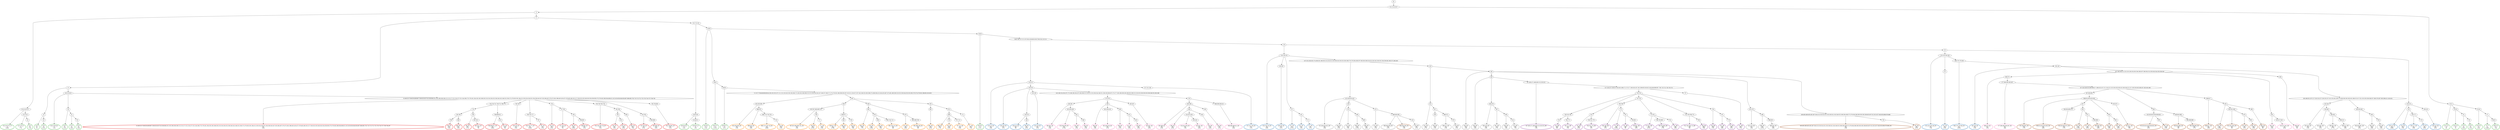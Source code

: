 digraph T {
	{
		rank=same
		376 [penwidth=3,colorscheme=set19,color=3,label="9;14;19;23;27_P\nP\n0.89%"]
		374 [penwidth=3,colorscheme=set19,color=3,label="31;37;42_P\nP\n7.7%"]
		372 [penwidth=3,colorscheme=set19,color=3,label="54_P\nP\n7.2%"]
		368 [penwidth=3,colorscheme=set19,color=3,label="16_P\nP\n1%"]
		366 [penwidth=3,colorscheme=set19,color=3,label="30_P\nP\n6.5%"]
		364 [penwidth=3,colorscheme=set19,color=3,label="18;22;26;29_P\nP\n2.3%"]
		362 [penwidth=3,colorscheme=set19,color=3,label="36_P\nP\n4.3%"]
		360 [penwidth=3,colorscheme=set19,color=3,label="53_P\nP\n3.8%"]
		358 [penwidth=3,colorscheme=set19,color=3,label="58_P\nP\n5.8%"]
		355 [penwidth=3,colorscheme=set19,color=3,label="28;35;40_P\nP\n4.3%"]
		353 [penwidth=3,colorscheme=set19,color=3,label="45;48;51_P\nP\n10%"]
		351 [penwidth=3,colorscheme=set19,color=3,label="34;39_P\nP\n0.4%"]
		349 [penwidth=3,colorscheme=set19,color=3,label="44;61_P\nP\n0.53%"]
		347 [penwidth=3,colorscheme=set19,color=3,label="63;65_P\nP\n6.2%"]
		345 [penwidth=3,colorscheme=set19,color=3,label="50;56_P\nP\n8.7%"]
		343 [penwidth=3,colorscheme=set19,color=3,label="10;12_P\nP\n4%"]
		341 [penwidth=3,colorscheme=set19,color=3,label="20;24_P\nP\n1%"]
		339 [penwidth=3,colorscheme=set19,color=3,label="33_P\nP\n6.8%"]
		337 [penwidth=3,colorscheme=set19,color=3,label="38_P\nP\n5.5%"]
		335 [penwidth=3,colorscheme=set19,color=3,label="32;43_P\nP\n4.9%"]
		333 [penwidth=3,colorscheme=set19,color=3,label="47_P\nP\n0.48%"]
		331 [penwidth=3,colorscheme=set19,color=3,label="49;55_P\nP\n7.6%"]
		328 [penwidth=3,colorscheme=set19,color=2,label="116;123_M1\nM1\n2.6%"]
		326 [penwidth=3,colorscheme=set19,color=2,label="129;130_M1\nM1\n3.1%"]
		324 [penwidth=3,colorscheme=set19,color=2,label="138;155_M1\nM1\n9%"]
		322 [penwidth=3,colorscheme=set19,color=2,label="168_M1\nM1\n8.5%"]
		320 [penwidth=3,colorscheme=set19,color=2,label="153;159_M1\nM1\n5.3%"]
		318 [penwidth=3,colorscheme=set19,color=2,label="137;141;148_M1\nM1\n5.1%"]
		315 [penwidth=3,colorscheme=set19,color=2,label="120;126;134_M1\nM1\n6.8%"]
		313 [penwidth=3,colorscheme=set19,color=2,label="136;163_M1\nM1\n6.1%"]
		311 [penwidth=3,colorscheme=set19,color=2,label="157_M1\nM1\n0.11%"]
		309 [penwidth=3,colorscheme=set19,color=2,label="161_M1\nM1\n2.3%"]
		307 [penwidth=3,colorscheme=set19,color=2,label="171_M1\nM1\n5.1%"]
		304 [penwidth=3,colorscheme=set19,color=2,label="125;133;140;146_M1\nM1\n7.5%"]
		302 [penwidth=3,colorscheme=set19,color=2,label="151_M1\nM1\n9.3%"]
		300 [penwidth=3,colorscheme=set19,color=2,label="166;170;178;180_M1\nM1\n0.95%"]
		298 [penwidth=3,colorscheme=set19,color=2,label="182;185_M1\nM1\n5.5%"]
		296 [penwidth=3,colorscheme=set19,color=2,label="128;132_M1\nM1\n0.88%"]
		294 [penwidth=3,colorscheme=set19,color=2,label="135_M1\nM1\n3.3%"]
		292 [penwidth=3,colorscheme=set19,color=2,label="165;177_M1\nM1\n3.6%"]
		290 [penwidth=3,colorscheme=set19,color=2,label="179_M1\nM1\n6.6%"]
		288 [penwidth=3,colorscheme=set19,color=2,label="139;145_M1\nM1\n8.4%"]
		284 [penwidth=3,colorscheme=set19,color=8,label="384;391_M2\nM2\n3.4%"]
		282 [penwidth=3,colorscheme=set19,color=8,label="423;430;436_M2\nM2\n0.72%"]
		280 [penwidth=3,colorscheme=set19,color=8,label="442_M2\nM2\n2.3%"]
		278 [penwidth=3,colorscheme=set19,color=8,label="448_M2\nM2\n5.5%"]
		276 [penwidth=3,colorscheme=set19,color=8,label="390_M2\nM2\n1.8%"]
		274 [penwidth=3,colorscheme=set19,color=8,label="401;404;416_M2\nM2\n5.1%"]
		272 [penwidth=3,colorscheme=set19,color=8,label="408_M2\nM2\n0.7%"]
		270 [penwidth=3,colorscheme=set19,color=8,label="415_M2\nM2\n3.5%"]
		268 [penwidth=3,colorscheme=set19,color=8,label="429_M2\nM2\n5.3%"]
		266 [penwidth=3,colorscheme=set19,color=8,label="403;407_M2\nM2\n6.3%"]
		263 [penwidth=3,colorscheme=set19,color=8,label="383;389_M2\nM2\n0.2%"]
		261 [penwidth=3,colorscheme=set19,color=8,label="400_M2\nM2\n8.3%"]
		259 [penwidth=3,colorscheme=set19,color=8,label="414;422;428_M2\nM2\n1.4%"]
		257 [penwidth=3,colorscheme=set19,color=8,label="435;441_M2\nM2\n8.4%"]
		255 [penwidth=3,colorscheme=set19,color=8,label="440_M2\nM2\n6.3%"]
		253 [penwidth=3,colorscheme=set19,color=8,label="439_M2\nM2\n5.1%"]
		251 [penwidth=3,colorscheme=set19,color=8,label="388;396;406;421_M2\nM2\n5.4%"]
		248 [penwidth=3,colorscheme=set19,color=8,label="369;373_M2\nM2\n1.5%"]
		246 [penwidth=3,colorscheme=set19,color=8,label="377;380;385;393;397_M2\nM2\n14%"]
		244 [penwidth=3,colorscheme=set19,color=8,label="392_M2\nM2\n3.5%"]
		242 [penwidth=3,colorscheme=set19,color=8,label="410;417;431_M2\nM2\n6.5%"]
		240 [penwidth=3,colorscheme=set19,color=8,label="409_M2\nM2\n5%"]
		237 [penwidth=3,colorscheme=set19,color=9,label="412;426;433;452_M3\nM3\n1.8%"]
		235 [penwidth=3,colorscheme=set19,color=9,label="459_M3\nM3\n5.2%"]
		233 [penwidth=3,colorscheme=set19,color=9,label="474_M3\nM3\n1.6%"]
		231 [penwidth=3,colorscheme=set19,color=9,label="480_M3\nM3\n0.13%"]
		229 [penwidth=3,colorscheme=set19,color=9,label="499_M3\nM3\n5.8%"]
		227 [penwidth=3,colorscheme=set19,color=9,label="473_M3\nM3\n1.5%"]
		225 [penwidth=3,colorscheme=set19,color=9,label="489;494;506_M3\nM3\n4.7%"]
		223 [penwidth=3,colorscheme=set19,color=9,label="516_M3\nM3\n5.1%"]
		220 [penwidth=3,colorscheme=set19,color=9,label="425_M3\nM3\n4.7%"]
		217 [penwidth=3,colorscheme=set19,color=9,label="458_M3\nM3\n5.2%"]
		215 [penwidth=3,colorscheme=set19,color=9,label="466;472_M3\nM3\n3.3%"]
		213 [penwidth=3,colorscheme=set19,color=9,label="479_M3\nM3\n5.4%"]
		211 [penwidth=3,colorscheme=set19,color=9,label="438_M3\nM3\n1.6%"]
		209 [penwidth=3,colorscheme=set19,color=9,label="446_M3\nM3\n3.4%"]
		207 [penwidth=3,colorscheme=set19,color=9,label="464;478_M3\nM3\n2.8%"]
		205 [penwidth=3,colorscheme=set19,color=9,label="487_M3\nM3\n3.7%"]
		203 [penwidth=3,colorscheme=set19,color=9,label="509_M3\nM3\n1.8%"]
		201 [penwidth=3,colorscheme=set19,color=9,label="514_M3\nM3\n7.4%"]
		199 [penwidth=3,colorscheme=set19,color=9,label="451;470_M3\nM3\n1.4%"]
		197 [penwidth=3,colorscheme=set19,color=9,label="486_M3\nM3\n0.51%"]
		195 [penwidth=3,colorscheme=set19,color=9,label="498;505_M3\nM3\n5.6%"]
		192 [penwidth=3,colorscheme=set19,color=9,label="432;445_M3\nM3\n3.2%"]
		190 [penwidth=3,colorscheme=set19,color=9,label="455;462_M3\nM3\n3.1%"]
		188 [penwidth=3,colorscheme=set19,color=9,label="484;491_M3\nM3\n0.77%"]
		186 [penwidth=3,colorscheme=set19,color=9,label="508;512_M3\nM3\n5.8%"]
		184 [penwidth=3,colorscheme=set19,color=9,label="444;450;461_M3\nM3\n4.3%"]
		182 [penwidth=3,colorscheme=set19,color=9,label="483_M3\nM3\n4.9%"]
		180 [penwidth=3,colorscheme=set19,color=9,label="503_M3\nM3\n5.4%"]
		179 [penwidth=3,colorscheme=set19,color=7,label="489;494;506_M4\nM4\n1.4%"]
		177 [penwidth=3,colorscheme=set19,color=7,label="456;463;469;485;492;497;504;513;519;524;531;533;538;541;543;549;552;560;564;568;572;576;584;586;590;593;595;599;603;607;612;622;627;640;650;669;679;688_M4\nM4\n1.8%"]
		175 [penwidth=3,colorscheme=set19,color=7,label="702_M4\nM4\n6.2%"]
		172 [penwidth=3,colorscheme=set19,color=7,label="597;600;605_M4\nM4\n2.7%"]
		170 [penwidth=3,colorscheme=set19,color=7,label="609;614;624;625;630_M4\nM4\n4.6%"]
		167 [penwidth=3,colorscheme=set19,color=7,label="645;654;662;673_M4\nM4\n5.7%"]
		165 [penwidth=3,colorscheme=set19,color=7,label="653_M4\nM4\n0.24%"]
		163 [penwidth=3,colorscheme=set19,color=7,label="672_M4\nM4\n9.3%"]
		161 [penwidth=3,colorscheme=set19,color=7,label="683;690_M4\nM4\n6.6%"]
		159 [penwidth=3,colorscheme=set19,color=7,label="644_M4\nM4\n2.6%"]
		157 [penwidth=3,colorscheme=set19,color=7,label="661_M4\nM4\n8.4%"]
		155 [penwidth=3,colorscheme=set19,color=7,label="652;671_M4\nM4\n7.9%"]
		152 [penwidth=3,colorscheme=set19,color=7,label="613;618;623;629;636;643_M4\nM4\n3.3%"]
		150 [penwidth=3,colorscheme=set19,color=7,label="697_M4\nM4\n6.3%"]
		148 [penwidth=3,colorscheme=set19,color=7,label="628;642;660_M4\nM4\n6%"]
		146 [penwidth=3,colorscheme=set19,color=7,label="682;689;696_M4\nM4\n5.7%"]
		144 [penwidth=3,colorscheme=set19,color=7,label="608;617_M4\nM4\n2.8%"]
		142 [penwidth=3,colorscheme=set19,color=7,label="635_M4\nM4\n0.26%"]
		140 [penwidth=3,colorscheme=set19,color=7,label="641;651;659_M4\nM4\n3%"]
		138 [penwidth=3,colorscheme=set19,color=7,label="670_M4\nM4\n3.2%"]
		136 [penwidth=3,colorscheme=set19,color=7,label="681_M4\nM4\n5.9%"]
		134 [penwidth=3,colorscheme=set19,color=7,label="680_M4\nM4\n6%"]
		131 [penwidth=3,colorscheme=set19,color=5,label="631;633;639_M5\nM5\n2.3%"]
		129 [penwidth=3,colorscheme=set19,color=5,label="666;678_M5\nM5\n3.8%"]
		127 [penwidth=3,colorscheme=set19,color=5,label="694;714;718;719_M5\nM5\n0.46%"]
		125 [penwidth=3,colorscheme=set19,color=5,label="720_M5\nM5\n5.2%"]
		121 [penwidth=3,colorscheme=set19,color=5,label="647;657;665;693;701_M5\nM5\n1.9%"]
		119 [penwidth=3,colorscheme=set19,color=5,label="709_M5\nM5\n0.23%"]
		117 [penwidth=3,colorscheme=set19,color=5,label="717_M5\nM5\n5.3%"]
		115 [penwidth=3,colorscheme=set19,color=5,label="656;677_M5\nM5\n0.78%"]
		113 [penwidth=3,colorscheme=set19,color=5,label="685_M5\nM5\n15%"]
		111 [penwidth=3,colorscheme=set19,color=5,label="700_M5\nM5\n7.8%"]
		108 [penwidth=3,colorscheme=set19,color=5,label="664_M5\nM5\n1.7%"]
		106 [penwidth=3,colorscheme=set19,color=5,label="676_M5\nM5\n0.29%"]
		104 [penwidth=3,colorscheme=set19,color=5,label="684_M5\nM5\n7.8%"]
		102 [penwidth=3,colorscheme=set19,color=5,label="692;704;713_M5\nM5\n6%"]
		100 [penwidth=3,colorscheme=set19,color=5,label="675_M5\nM5\n3.8%"]
		98 [penwidth=3,colorscheme=set19,color=5,label="691;699;708_M5\nM5\n9%"]
		95 [penwidth=3,colorscheme=set19,color=5,label="663_M5\nM5\n8.2%"]
		92 [penwidth=3,colorscheme=set19,color=5,label="698_M5\nM5\n1.7%"]
		90 [penwidth=3,colorscheme=set19,color=5,label="703_M5\nM5\n6.2%"]
		88 [penwidth=3,colorscheme=set19,color=5,label="707;712_M5\nM5\n5.6%"]
		86 [penwidth=3,colorscheme=set19,color=5,label="711_M5\nM5\n7.2%"]
		84 [penwidth=3,colorscheme=set19,color=4,label="457;465;471;488;493;515;520;525_M6\nM6\n1.3%"]
		79 [penwidth=3,colorscheme=set19,color=4,label="754_M6\nM6\n16%"]
		77 [penwidth=3,colorscheme=set19,color=4,label="762;771_M6\nM6\n11%"]
		75 [penwidth=3,colorscheme=set19,color=4,label="742_M6\nM6\n4.3%"]
		73 [penwidth=3,colorscheme=set19,color=4,label="748;761;770_M6\nM6\n11%"]
		70 [penwidth=3,colorscheme=set19,color=4,label="760;769_M6\nM6\n2.1%"]
		68 [penwidth=3,colorscheme=set19,color=4,label="775_M6\nM6\n0.33%"]
		66 [penwidth=3,colorscheme=set19,color=4,label="787_M6\nM6\n3%"]
		64 [penwidth=3,colorscheme=set19,color=4,label="793;801_M6\nM6\n8.6%"]
		62 [penwidth=3,colorscheme=set19,color=4,label="774;781_M6\nM6\n0.21%"]
		60 [penwidth=3,colorscheme=set19,color=4,label="786;792;800_M6\nM6\n5.7%"]
		58 [penwidth=3,colorscheme=set19,color=4,label="791_M6\nM6\n5.6%"]
		56 [penwidth=3,colorscheme=set19,color=4,label="752;759;768;773_M6\nM6\n5%"]
		54 [penwidth=3,colorscheme=set19,color=4,label="780_M6\nM6\n7.8%"]
		52 [penwidth=3,colorscheme=set19,color=4,label="758_M6\nM6\n2.1%"]
		50 [penwidth=3,colorscheme=set19,color=4,label="767_M6\nM6\n3.8%"]
		48 [penwidth=3,colorscheme=set19,color=4,label="779_M6\nM6\n5.2%"]
		46 [penwidth=3,colorscheme=set19,color=4,label="737_M6\nM6\n7.1%"]
		44 [penwidth=3,colorscheme=set19,color=1,label="41;46;52;57;59;62;64;66;69;72;80;82;85;87;91;93;96;98;101;102;106;108;109;112;115;117;121;124;127;131;144;160;173;176;181;184;192;195;198;203;210;216;226;232;236;240;242;248;252;258;272;279;282;291;294;312;320;324;329;331;334;338;343;347;355;364;367;370;375;381;398;405;420;427;476;482;495;501;517;530;532;535;540;545;554;556;565;575;579;582;589;594;606;611;615;619;626;648;658;667;686;695;705;710;715;721;722;723;724;727;728;729_M7\nM7\n5.9%"]
		39 [penwidth=3,colorscheme=set19,color=1,label="799_M7\nM7\n5.4%"]
		37 [penwidth=3,colorscheme=set19,color=1,label="808_M7\nM7\n5.6%"]
		35 [penwidth=3,colorscheme=set19,color=1,label="798_M7\nM7\n5.1%"]
		33 [penwidth=3,colorscheme=set19,color=1,label="807;812_M7\nM7\n5%"]
		31 [penwidth=3,colorscheme=set19,color=1,label="789;806;811_M7\nM7\n0.69%"]
		29 [penwidth=3,colorscheme=set19,color=1,label="813_M7\nM7\n6%"]
		27 [penwidth=3,colorscheme=set19,color=1,label="736;740_M7\nM7\n5.9%"]
		25 [penwidth=3,colorscheme=set19,color=1,label="739;745;777_M7\nM7\n0.84%"]
		23 [penwidth=3,colorscheme=set19,color=1,label="797_M7\nM7\n5.3%"]
		21 [penwidth=3,colorscheme=set19,color=1,label="744_M7\nM7\n6.5%"]
		19 [penwidth=3,colorscheme=set19,color=1,label="757;765_M7\nM7\n2%"]
		17 [penwidth=3,colorscheme=set19,color=1,label="784_M7\nM7\n0.66%"]
		15 [penwidth=3,colorscheme=set19,color=1,label="796;805_M7\nM7\n5.3%"]
		13 [penwidth=3,colorscheme=set19,color=1,label="750;756;764;776_M7\nM7\n1.3%"]
		10 [penwidth=3,colorscheme=set19,color=1,label="795_M7\nM7\n2.6%"]
		8 [penwidth=3,colorscheme=set19,color=1,label="810_M7\nM7\n6.9%"]
		6 [penwidth=3,colorscheme=set19,color=1,label="804_M7\nM7\n7.8%"]
		4 [penwidth=3,colorscheme=set19,color=1,label="755;763_M7\nM7\n6.2%"]
		2 [penwidth=3,colorscheme=set19,color=1,label="803;809_M7\nM7\n9.8%"]
		0 [penwidth=3,colorscheme=set19,color=1,label="782;794;802_M7\nM7\n5.2%"]
	}
	380 [label="GL"]
	379 [label="0;1;2;3;4;5;6;7"]
	378 [label="8"]
	377 [label="9;14;19;23;27"]
	375 [label="31;37;42"]
	373 [label="54"]
	371 [label="11"]
	370 [label="13"]
	369 [label="16"]
	367 [label="30"]
	365 [label="18;22;26;29"]
	363 [label="36"]
	361 [label="53"]
	359 [label="58"]
	357 [label="15;17;21;25"]
	356 [label="28;35;40"]
	354 [label="45;48;51"]
	352 [label="34;39"]
	350 [label="44;61"]
	348 [label="63;65"]
	346 [label="50;56"]
	344 [label="10;12"]
	342 [label="20;24"]
	340 [label="33"]
	338 [label="38"]
	336 [label="32;43"]
	334 [label="47"]
	332 [label="49;55"]
	330 [label="60;67;68;70;73;74;76;78;81;83;88;92;95;97;99;104;110;114"]
	329 [label="116;123"]
	327 [label="129;130"]
	325 [label="138;155"]
	323 [label="168"]
	321 [label="153;159"]
	319 [label="137;141;148"]
	317 [label="119"]
	316 [label="120;126;134"]
	314 [label="136;163"]
	312 [label="157"]
	310 [label="161"]
	308 [label="171"]
	306 [label="122"]
	305 [label="125;133;140;146"]
	303 [label="151"]
	301 [label="166;170;178;180"]
	299 [label="182;185"]
	297 [label="128;132"]
	295 [label="135"]
	293 [label="165;177"]
	291 [label="179"]
	289 [label="139;145"]
	287 [label="142;149;154;164;167;175;186;189;194;197;200;208;212;219;221;223;239;244;246;251;256;259;266;267;275;277;285;288;290;293;298;302;306;315;319;323;328;330;333;336;346;352;362;368"]
	286 [label="372;379"]
	285 [label="384;391"]
	283 [label="423;430;436"]
	281 [label="442"]
	279 [label="448"]
	277 [label="390"]
	275 [label="401;404;416"]
	273 [label="408"]
	271 [label="415"]
	269 [label="429"]
	267 [label="403;407"]
	265 [label="378"]
	264 [label="383;389"]
	262 [label="400"]
	260 [label="414;422;428"]
	258 [label="435;441"]
	256 [label="440"]
	254 [label="439"]
	252 [label="388;396;406;421"]
	250 [label="187;190;204;211;222;225;230;254;262;264;269;287;296;304;314;326;340;344;350;356;358"]
	249 [label="369;373"]
	247 [label="377;380;385;393;397"]
	245 [label="392"]
	243 [label="410;417;431"]
	241 [label="409"]
	239 [label="147;152;158;162;174;188;191;196;205;214;218;231;233;238;243;250;255;263;268;270;276;284;289;297;300;305;309;318;322;332;341;345;351;354;359;361;365;371;382;402"]
	238 [label="412;426;433;452"]
	236 [label="459"]
	234 [label="474"]
	232 [label="480"]
	230 [label="499"]
	228 [label="473"]
	226 [label="489;494;506"]
	224 [label="516"]
	222 [label="419"]
	221 [label="425"]
	219 [label="447"]
	218 [label="458"]
	216 [label="466;472"]
	214 [label="479"]
	212 [label="438"]
	210 [label="446"]
	208 [label="464;478"]
	206 [label="487"]
	204 [label="509"]
	202 [label="514"]
	200 [label="451;470"]
	198 [label="486"]
	196 [label="498;505"]
	194 [label="193;199;201;207;217;220;224;227;229;235;237;241;253;261;265;274;280;283;292;295;301;308;313;317;321;325;335;339;348;357;360;376;387;395;399;411;418;424"]
	193 [label="432;445"]
	191 [label="455;462"]
	189 [label="484;491"]
	187 [label="508;512"]
	185 [label="444;450;461"]
	183 [label="483"]
	181 [label="503"]
	178 [label="456;463;469;485;492;497;504;513;519;524;531;533;538;541;543;549;552;560;564;568;572;576;584;586;590;593;595;599;603;607;612;622;627;640;650;669;679;688"]
	176 [label="702"]
	174 [label="437;443;449;454;460;468;477;496;502;507;511;518;521;523;526;528;536;542;546;548;551;557;558;559;563;566;567;583;592;596"]
	173 [label="597;600;605"]
	171 [label="609;614;624;625;630"]
	169 [label="637"]
	168 [label="645;654;662;673"]
	166 [label="653"]
	164 [label="672"]
	162 [label="683;690"]
	160 [label="644"]
	158 [label="661"]
	156 [label="652;671"]
	154 [label="604"]
	153 [label="613;618;623;629;636;643"]
	151 [label="697"]
	149 [label="628;642;660"]
	147 [label="682;689;696"]
	145 [label="608;617"]
	143 [label="635"]
	141 [label="641;651;659"]
	139 [label="670"]
	137 [label="681"]
	135 [label="680"]
	133 [label="71;75;77;79;84;86;89;90;94;100;103;105;107;111;113;118;143;150;156;169;172;183;202;206;209;213;215;228;234;245;247;249;257;260;271;273;278;281;286;299;303;307;310;311;316;327;337;342;349;353;363;366;374;386;394;413;434;453;467;475;481;490;500;510;522;529;544;553;555;562;570;574;578;581;588;601;610;620"]
	132 [label="631;633;639"]
	130 [label="666;678"]
	128 [label="694;714;718;719"]
	126 [label="720"]
	124 [label="632"]
	123 [label="638"]
	122 [label="647;657;665;693;701"]
	120 [label="709"]
	118 [label="717"]
	116 [label="656;677"]
	114 [label="685"]
	112 [label="700"]
	110 [label="646"]
	109 [label="664"]
	107 [label="676"]
	105 [label="684"]
	103 [label="692;704;713"]
	101 [label="675"]
	99 [label="691;699;708"]
	97 [label="655"]
	96 [label="663"]
	94 [label="674"]
	93 [label="698"]
	91 [label="703"]
	89 [label="707;712"]
	87 [label="711"]
	85 [label="457;465;471;488;493;515;520;525"]
	83 [label="527;534;537;539;547;550;561;569;571;573;577;580;585;587;591;598;602;616;621;634;649;668;687;706;716;725;726;730;731"]
	82 [label="733;735"]
	81 [label="738;743;749"]
	80 [label="754"]
	78 [label="762;771"]
	76 [label="742"]
	74 [label="748;761;770"]
	72 [label="747;753"]
	71 [label="760;769"]
	69 [label="775"]
	67 [label="787"]
	65 [label="793;801"]
	63 [label="774;781"]
	61 [label="786;792;800"]
	59 [label="791"]
	57 [label="752;759;768;773"]
	55 [label="780"]
	53 [label="758"]
	51 [label="767"]
	49 [label="779"]
	47 [label="737"]
	45 [label="41;46;52;57;59;62;64;66;69;72;80;82;85;87;91;93;96;98;101;102;106;108;109;112;115;117;121;124;127;131;144;160;173;176;181;184;192;195;198;203;210;216;226;232;236;240;242;248;252;258;272;279;282;291;294;312;320;324;329;331;334;338;343;347;355;364;367;370;375;381;398;405;420;427;476;482;495;501;517;530;532;535;540;545;554;556;565;575;579;582;589;594;606;611;615;619;626;648;658;667;686;695;705;710;715;721;722;723;724;727;728;729"]
	43 [label="732;734;741;746;751;766;772"]
	42 [label="778"]
	41 [label="785;790"]
	40 [label="799"]
	38 [label="808"]
	36 [label="798"]
	34 [label="807;812"]
	32 [label="789;806;811"]
	30 [label="813"]
	28 [label="736;740"]
	26 [label="739;745;777"]
	24 [label="797"]
	22 [label="744"]
	20 [label="757;765"]
	18 [label="784"]
	16 [label="796;805"]
	14 [label="750;756;764;776"]
	12 [label="783;788"]
	11 [label="795"]
	9 [label="810"]
	7 [label="804"]
	5 [label="755;763"]
	3 [label="803;809"]
	1 [label="782;794;802"]
	380 -> 379
	379 -> 378
	379 -> 344
	378 -> 377
	378 -> 371
	377 -> 376
	377 -> 375
	375 -> 374
	375 -> 373
	373 -> 372
	371 -> 370
	371 -> 357
	370 -> 369
	370 -> 365
	369 -> 368
	369 -> 367
	367 -> 366
	365 -> 364
	365 -> 363
	365 -> 45
	363 -> 362
	363 -> 361
	361 -> 360
	361 -> 359
	359 -> 358
	357 -> 356
	357 -> 352
	356 -> 355
	356 -> 354
	354 -> 353
	352 -> 351
	352 -> 350
	352 -> 346
	350 -> 349
	350 -> 348
	348 -> 347
	348 -> 133
	346 -> 345
	346 -> 330
	344 -> 343
	344 -> 342
	344 -> 336
	342 -> 341
	342 -> 340
	340 -> 339
	340 -> 338
	338 -> 337
	336 -> 335
	336 -> 334
	334 -> 333
	334 -> 332
	332 -> 331
	330 -> 329
	330 -> 317
	329 -> 328
	329 -> 327
	329 -> 319
	327 -> 326
	327 -> 325
	327 -> 321
	327 -> 287
	325 -> 324
	325 -> 323
	323 -> 322
	321 -> 320
	319 -> 318
	317 -> 316
	317 -> 306
	316 -> 315
	316 -> 314
	316 -> 312
	316 -> 239
	314 -> 313
	312 -> 311
	312 -> 310
	310 -> 309
	310 -> 308
	308 -> 307
	306 -> 305
	306 -> 297
	305 -> 304
	305 -> 303
	305 -> 301
	303 -> 302
	301 -> 300
	301 -> 299
	299 -> 298
	299 -> 250
	299 -> 194
	297 -> 296
	297 -> 295
	297 -> 289
	295 -> 294
	295 -> 293
	293 -> 292
	293 -> 291
	291 -> 290
	289 -> 288
	287 -> 286
	287 -> 265
	286 -> 285
	286 -> 277
	286 -> 267
	285 -> 284
	285 -> 283
	283 -> 282
	283 -> 281
	281 -> 280
	281 -> 279
	279 -> 278
	277 -> 276
	277 -> 275
	277 -> 273
	275 -> 274
	273 -> 272
	273 -> 271
	271 -> 270
	271 -> 269
	269 -> 268
	267 -> 266
	265 -> 264
	265 -> 252
	264 -> 263
	264 -> 262
	264 -> 254
	262 -> 261
	262 -> 260
	262 -> 256
	260 -> 259
	260 -> 258
	258 -> 257
	256 -> 255
	254 -> 253
	252 -> 251
	250 -> 249
	250 -> 245
	250 -> 241
	249 -> 248
	249 -> 247
	247 -> 246
	247 -> 174
	245 -> 244
	245 -> 243
	243 -> 242
	241 -> 240
	239 -> 238
	239 -> 222
	238 -> 237
	238 -> 236
	238 -> 228
	236 -> 235
	236 -> 234
	234 -> 233
	234 -> 232
	232 -> 231
	232 -> 230
	230 -> 229
	228 -> 227
	228 -> 226
	226 -> 225
	226 -> 224
	226 -> 179
	224 -> 223
	222 -> 221
	222 -> 212
	221 -> 220
	221 -> 219
	219 -> 218
	219 -> 216
	218 -> 217
	216 -> 215
	216 -> 214
	214 -> 213
	212 -> 211
	212 -> 210
	212 -> 200
	212 -> 178
	210 -> 209
	210 -> 208
	210 -> 85
	208 -> 207
	208 -> 206
	206 -> 205
	206 -> 204
	204 -> 203
	204 -> 202
	202 -> 201
	200 -> 199
	200 -> 198
	198 -> 197
	198 -> 196
	196 -> 195
	194 -> 193
	194 -> 185
	193 -> 192
	193 -> 191
	191 -> 190
	191 -> 189
	189 -> 188
	189 -> 187
	187 -> 186
	185 -> 184
	185 -> 183
	183 -> 182
	183 -> 181
	181 -> 180
	178 -> 177
	178 -> 176
	176 -> 175
	174 -> 173
	174 -> 154
	174 -> 145
	173 -> 172
	173 -> 171
	171 -> 170
	171 -> 169
	171 -> 160
	171 -> 156
	169 -> 168
	169 -> 166
	168 -> 167
	166 -> 165
	166 -> 164
	164 -> 163
	164 -> 162
	162 -> 161
	160 -> 159
	160 -> 158
	158 -> 157
	156 -> 155
	154 -> 153
	154 -> 149
	153 -> 152
	153 -> 151
	151 -> 150
	149 -> 148
	149 -> 147
	147 -> 146
	145 -> 144
	145 -> 143
	143 -> 142
	143 -> 141
	143 -> 135
	141 -> 140
	141 -> 139
	139 -> 138
	139 -> 137
	137 -> 136
	135 -> 134
	133 -> 132
	133 -> 124
	132 -> 131
	132 -> 130
	130 -> 129
	130 -> 128
	128 -> 127
	128 -> 126
	126 -> 125
	124 -> 123
	124 -> 110
	124 -> 97
	123 -> 122
	123 -> 116
	122 -> 121
	122 -> 120
	120 -> 119
	120 -> 118
	118 -> 117
	116 -> 115
	116 -> 114
	116 -> 112
	114 -> 113
	112 -> 111
	110 -> 109
	110 -> 101
	109 -> 108
	109 -> 107
	107 -> 106
	107 -> 105
	107 -> 103
	105 -> 104
	103 -> 102
	101 -> 100
	101 -> 99
	99 -> 98
	97 -> 96
	97 -> 94
	96 -> 95
	94 -> 93
	94 -> 87
	93 -> 92
	93 -> 91
	93 -> 89
	91 -> 90
	89 -> 88
	87 -> 86
	85 -> 84
	85 -> 83
	83 -> 82
	83 -> 47
	82 -> 81
	82 -> 76
	82 -> 72
	82 -> 57
	82 -> 53
	81 -> 80
	81 -> 78
	80 -> 79
	78 -> 77
	76 -> 75
	76 -> 74
	74 -> 73
	72 -> 71
	72 -> 63
	71 -> 70
	71 -> 69
	69 -> 68
	69 -> 67
	67 -> 66
	67 -> 65
	65 -> 64
	63 -> 62
	63 -> 61
	63 -> 59
	61 -> 60
	59 -> 58
	57 -> 56
	57 -> 55
	55 -> 54
	53 -> 52
	53 -> 51
	51 -> 50
	51 -> 49
	49 -> 48
	47 -> 46
	45 -> 44
	45 -> 43
	45 -> 28
	45 -> 26
	45 -> 22
	45 -> 14
	45 -> 5
	45 -> 1
	43 -> 42
	43 -> 32
	42 -> 41
	42 -> 36
	41 -> 40
	41 -> 38
	40 -> 39
	38 -> 37
	36 -> 35
	36 -> 34
	34 -> 33
	32 -> 31
	32 -> 30
	30 -> 29
	28 -> 27
	26 -> 25
	26 -> 24
	24 -> 23
	22 -> 21
	22 -> 20
	20 -> 19
	20 -> 18
	18 -> 17
	18 -> 16
	16 -> 15
	14 -> 13
	14 -> 12
	12 -> 11
	12 -> 7
	11 -> 10
	11 -> 9
	9 -> 8
	7 -> 6
	5 -> 4
	5 -> 3
	3 -> 2
	1 -> 0
}
